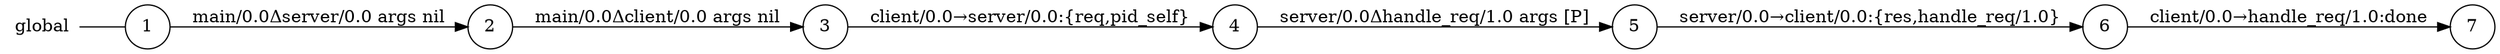 digraph global {
	rankdir="LR";
	n_0 [label="global", shape="plaintext"];
	n_1 [id="1", shape=circle, label="1"];
	n_0 -> n_1 [arrowhead=none];
	n_2 [id="7", shape=circle, label="7"];
	n_3 [id="4", shape=circle, label="4"];
	n_4 [id="6", shape=circle, label="6"];
	n_5 [id="3", shape=circle, label="3"];
	n_6 [id="2", shape=circle, label="2"];
	n_7 [id="5", shape=circle, label="5"];

	n_6 -> n_5 [id="[$e|1]", label="main/0.0Δclient/0.0 args nil"];
	n_5 -> n_3 [id="[$e|2]", label="client/0.0→server/0.0:{req,pid_self}"];
	n_3 -> n_7 [id="[$e|3]", label="server/0.0Δhandle_req/1.0 args [P]"];
	n_1 -> n_6 [id="[$e|0]", label="main/0.0Δserver/0.0 args nil"];
	n_4 -> n_2 [id="[$e|5]", label="client/0.0→handle_req/1.0:done"];
	n_7 -> n_4 [id="[$e|4]", label="server/0.0→client/0.0:{res,handle_req/1.0}"];
}
